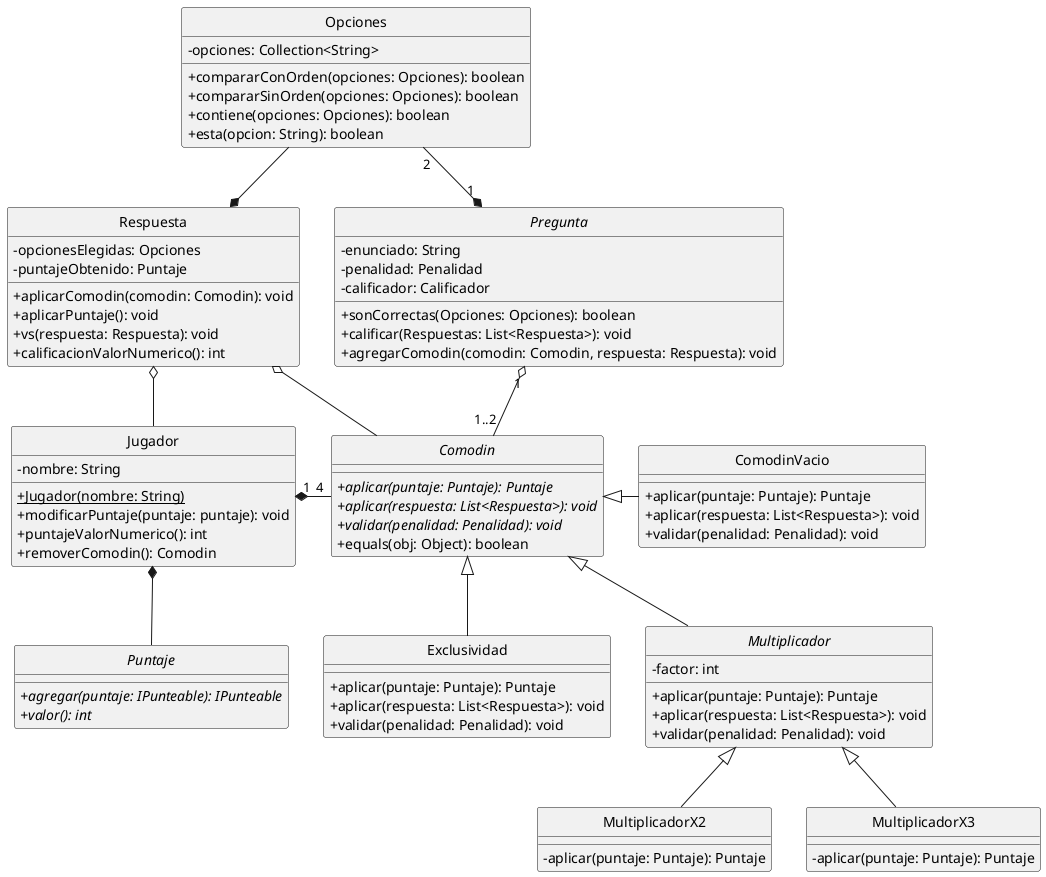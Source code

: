 @startuml
hide circle
skinparam classAttributeIconSize 0

'Clases
Class Opciones{
    -opciones: Collection<String>
    +compararConOrden(opciones: Opciones): boolean
    +compararSinOrden(opciones: Opciones): boolean
    +contiene(opciones: Opciones): boolean
    +esta(opcion: String): boolean
}

Abstract Class Pregunta{
    -enunciado: String
    -penalidad: Penalidad
    -calificador: Calificador
    +sonCorrectas(Opciones: Opciones): boolean
    +calificar(Respuestas: List<Respuesta>): void
    +agregarComodin(comodin: Comodin, respuesta: Respuesta): void
}

Class Respuesta{
    -opcionesElegidas: Opciones
    -puntajeObtenido: Puntaje
    +aplicarComodin(comodin: Comodin): void
    +aplicarPuntaje(): void
    +vs(respuesta: Respuesta): void
    +calificacionValorNumerico(): int
}

Class Jugador{
    -nombre: String
    +{Static}Jugador(nombre: String)
    +modificarPuntaje(puntaje: puntaje): void
    +puntajeValorNumerico(): int
    +removerComodin(): Comodin
}

Interface Puntaje{
    +{abstract}agregar(puntaje: IPunteable): IPunteable
    +{abstract}valor(): int
}

Abstract Multiplicador{
    -factor: int
    +aplicar(puntaje: Puntaje): Puntaje
    +aplicar(respuesta: List<Respuesta>): void
    +validar(penalidad: Penalidad): void
}

Abstract Class Comodin{
    +{abstract}aplicar(puntaje: Puntaje): Puntaje
    +{abstract}aplicar(respuesta: List<Respuesta>): void
    +{abstract}validar(penalidad: Penalidad): void
    +equals(obj: Object): boolean
}

Class ComodinVacio{
    +aplicar(puntaje: Puntaje): Puntaje
    +aplicar(respuesta: List<Respuesta>): void
    +validar(penalidad: Penalidad): void
}

Class Exclusividad{
    +aplicar(puntaje: Puntaje): Puntaje
    +aplicar(respuesta: List<Respuesta>): void
    +validar(penalidad: Penalidad): void
}

Class MultiplicadorX2{
    -aplicar(puntaje: Puntaje): Puntaje
}

Class MultiplicadorX3{
    -aplicar(puntaje: Puntaje): Puntaje
}

'Relaciones
Respuesta o-- Jugador
Pregunta "1" *-left- "2" Opciones
Pregunta "1" o-- "1..2" Comodin
Respuesta *-up- Opciones
Respuesta o-- Comodin

Jugador *-- Puntaje

Jugador "1" *-right- "4" Comodin
Multiplicador -up-|> Comodin
Exclusividad -up-|> Comodin
MultiplicadorX2 -up-|> Multiplicador
MultiplicadorX3 -up-|> Multiplicador
ComodinVacio -left-|> Comodin

@enduml